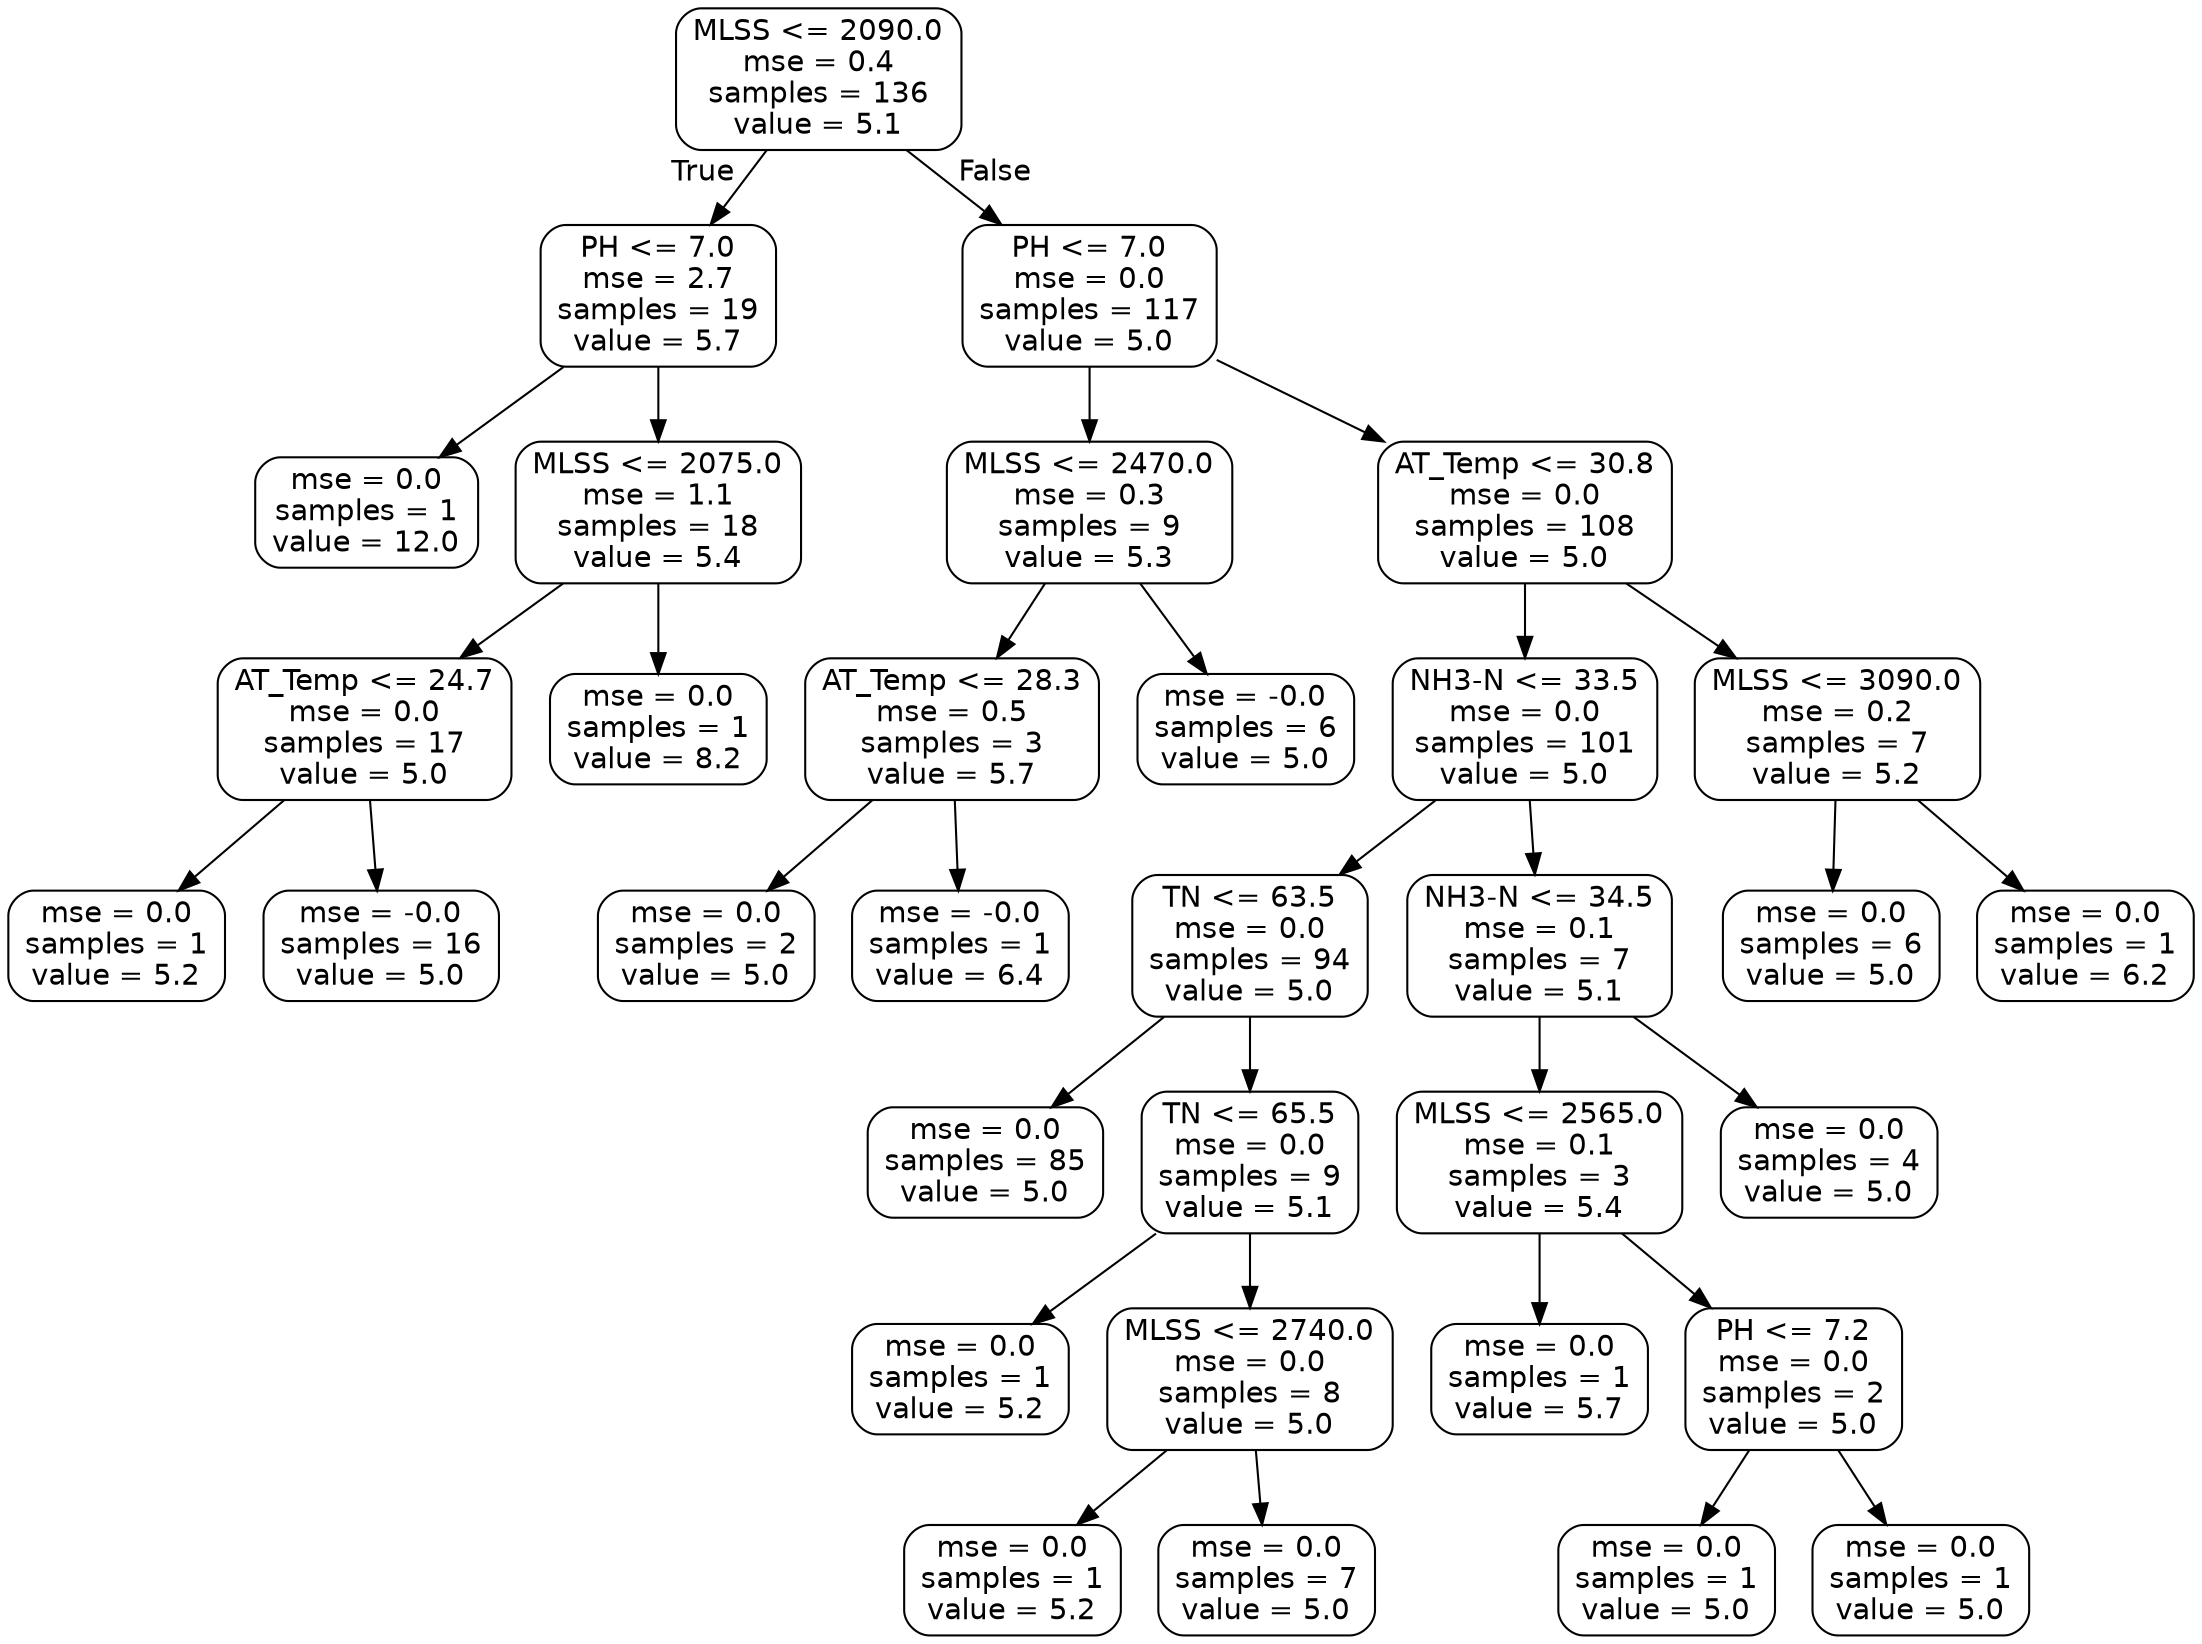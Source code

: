 digraph Tree {
node [shape=box, style="rounded", color="black", fontname=helvetica] ;
edge [fontname=helvetica] ;
0 [label="MLSS <= 2090.0\nmse = 0.4\nsamples = 136\nvalue = 5.1"] ;
1 [label="PH <= 7.0\nmse = 2.7\nsamples = 19\nvalue = 5.7"] ;
0 -> 1 [labeldistance=2.5, labelangle=45, headlabel="True"] ;
2 [label="mse = 0.0\nsamples = 1\nvalue = 12.0"] ;
1 -> 2 ;
3 [label="MLSS <= 2075.0\nmse = 1.1\nsamples = 18\nvalue = 5.4"] ;
1 -> 3 ;
4 [label="AT_Temp <= 24.7\nmse = 0.0\nsamples = 17\nvalue = 5.0"] ;
3 -> 4 ;
5 [label="mse = 0.0\nsamples = 1\nvalue = 5.2"] ;
4 -> 5 ;
6 [label="mse = -0.0\nsamples = 16\nvalue = 5.0"] ;
4 -> 6 ;
7 [label="mse = 0.0\nsamples = 1\nvalue = 8.2"] ;
3 -> 7 ;
8 [label="PH <= 7.0\nmse = 0.0\nsamples = 117\nvalue = 5.0"] ;
0 -> 8 [labeldistance=2.5, labelangle=-45, headlabel="False"] ;
9 [label="MLSS <= 2470.0\nmse = 0.3\nsamples = 9\nvalue = 5.3"] ;
8 -> 9 ;
10 [label="AT_Temp <= 28.3\nmse = 0.5\nsamples = 3\nvalue = 5.7"] ;
9 -> 10 ;
11 [label="mse = 0.0\nsamples = 2\nvalue = 5.0"] ;
10 -> 11 ;
12 [label="mse = -0.0\nsamples = 1\nvalue = 6.4"] ;
10 -> 12 ;
13 [label="mse = -0.0\nsamples = 6\nvalue = 5.0"] ;
9 -> 13 ;
14 [label="AT_Temp <= 30.8\nmse = 0.0\nsamples = 108\nvalue = 5.0"] ;
8 -> 14 ;
15 [label="NH3-N <= 33.5\nmse = 0.0\nsamples = 101\nvalue = 5.0"] ;
14 -> 15 ;
16 [label="TN <= 63.5\nmse = 0.0\nsamples = 94\nvalue = 5.0"] ;
15 -> 16 ;
17 [label="mse = 0.0\nsamples = 85\nvalue = 5.0"] ;
16 -> 17 ;
18 [label="TN <= 65.5\nmse = 0.0\nsamples = 9\nvalue = 5.1"] ;
16 -> 18 ;
19 [label="mse = 0.0\nsamples = 1\nvalue = 5.2"] ;
18 -> 19 ;
20 [label="MLSS <= 2740.0\nmse = 0.0\nsamples = 8\nvalue = 5.0"] ;
18 -> 20 ;
21 [label="mse = 0.0\nsamples = 1\nvalue = 5.2"] ;
20 -> 21 ;
22 [label="mse = 0.0\nsamples = 7\nvalue = 5.0"] ;
20 -> 22 ;
23 [label="NH3-N <= 34.5\nmse = 0.1\nsamples = 7\nvalue = 5.1"] ;
15 -> 23 ;
24 [label="MLSS <= 2565.0\nmse = 0.1\nsamples = 3\nvalue = 5.4"] ;
23 -> 24 ;
25 [label="mse = 0.0\nsamples = 1\nvalue = 5.7"] ;
24 -> 25 ;
26 [label="PH <= 7.2\nmse = 0.0\nsamples = 2\nvalue = 5.0"] ;
24 -> 26 ;
27 [label="mse = 0.0\nsamples = 1\nvalue = 5.0"] ;
26 -> 27 ;
28 [label="mse = 0.0\nsamples = 1\nvalue = 5.0"] ;
26 -> 28 ;
29 [label="mse = 0.0\nsamples = 4\nvalue = 5.0"] ;
23 -> 29 ;
30 [label="MLSS <= 3090.0\nmse = 0.2\nsamples = 7\nvalue = 5.2"] ;
14 -> 30 ;
31 [label="mse = 0.0\nsamples = 6\nvalue = 5.0"] ;
30 -> 31 ;
32 [label="mse = 0.0\nsamples = 1\nvalue = 6.2"] ;
30 -> 32 ;
}